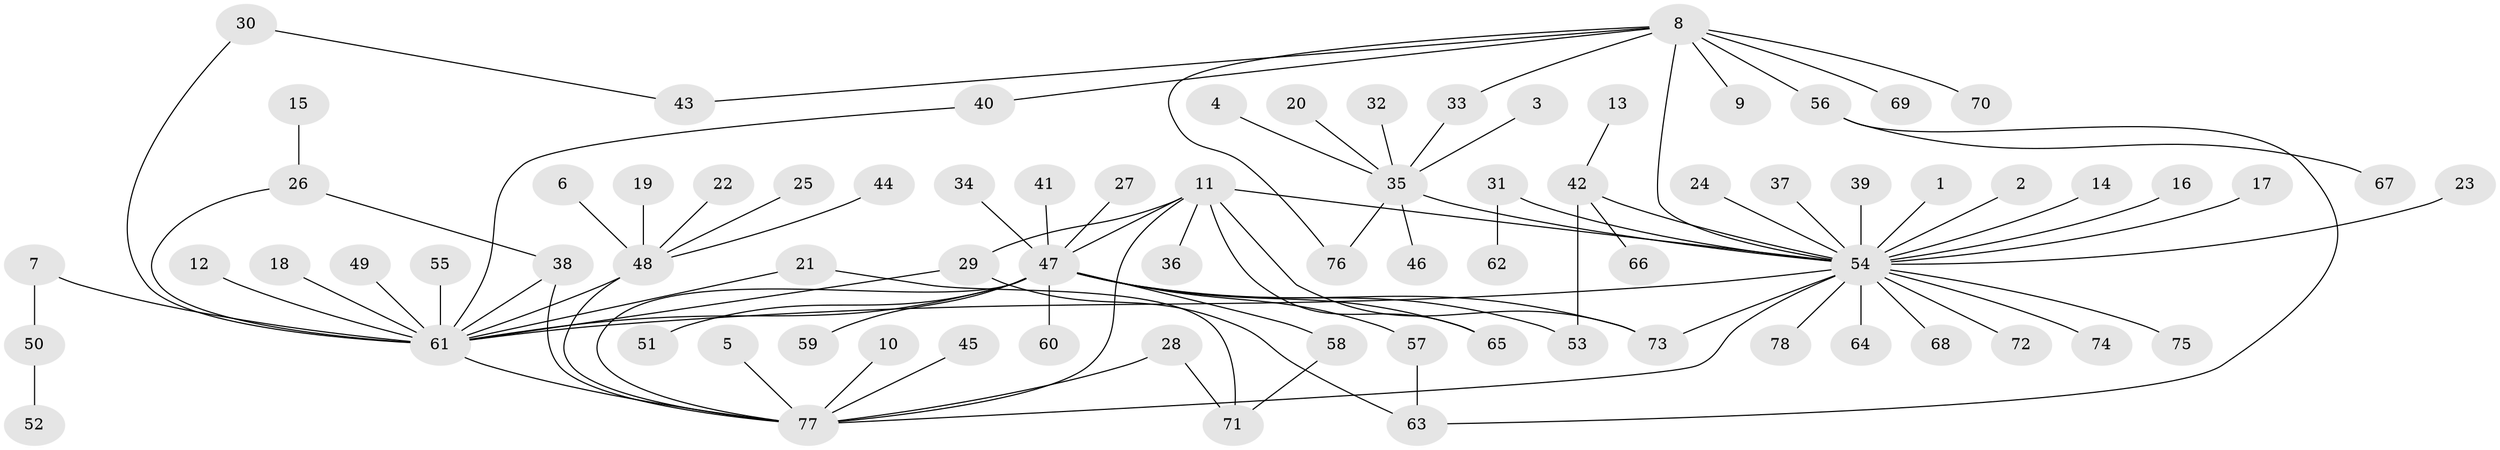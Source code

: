 // original degree distribution, {17: 0.009009009009009009, 27: 0.009009009009009009, 4: 0.04504504504504504, 1: 0.6036036036036037, 13: 0.009009009009009009, 11: 0.009009009009009009, 8: 0.009009009009009009, 9: 0.009009009009009009, 5: 0.018018018018018018, 3: 0.06306306306306306, 7: 0.009009009009009009, 2: 0.1981981981981982, 16: 0.009009009009009009}
// Generated by graph-tools (version 1.1) at 2025/36/03/04/25 23:36:57]
// undirected, 78 vertices, 97 edges
graph export_dot {
  node [color=gray90,style=filled];
  1;
  2;
  3;
  4;
  5;
  6;
  7;
  8;
  9;
  10;
  11;
  12;
  13;
  14;
  15;
  16;
  17;
  18;
  19;
  20;
  21;
  22;
  23;
  24;
  25;
  26;
  27;
  28;
  29;
  30;
  31;
  32;
  33;
  34;
  35;
  36;
  37;
  38;
  39;
  40;
  41;
  42;
  43;
  44;
  45;
  46;
  47;
  48;
  49;
  50;
  51;
  52;
  53;
  54;
  55;
  56;
  57;
  58;
  59;
  60;
  61;
  62;
  63;
  64;
  65;
  66;
  67;
  68;
  69;
  70;
  71;
  72;
  73;
  74;
  75;
  76;
  77;
  78;
  1 -- 54 [weight=1.0];
  2 -- 54 [weight=1.0];
  3 -- 35 [weight=1.0];
  4 -- 35 [weight=1.0];
  5 -- 77 [weight=1.0];
  6 -- 48 [weight=1.0];
  7 -- 50 [weight=1.0];
  7 -- 61 [weight=1.0];
  8 -- 9 [weight=1.0];
  8 -- 33 [weight=1.0];
  8 -- 40 [weight=1.0];
  8 -- 43 [weight=1.0];
  8 -- 54 [weight=1.0];
  8 -- 56 [weight=1.0];
  8 -- 69 [weight=1.0];
  8 -- 70 [weight=1.0];
  8 -- 76 [weight=1.0];
  10 -- 77 [weight=1.0];
  11 -- 29 [weight=1.0];
  11 -- 36 [weight=1.0];
  11 -- 47 [weight=1.0];
  11 -- 54 [weight=1.0];
  11 -- 65 [weight=1.0];
  11 -- 73 [weight=1.0];
  11 -- 77 [weight=1.0];
  12 -- 61 [weight=1.0];
  13 -- 42 [weight=1.0];
  14 -- 54 [weight=1.0];
  15 -- 26 [weight=1.0];
  16 -- 54 [weight=1.0];
  17 -- 54 [weight=1.0];
  18 -- 61 [weight=1.0];
  19 -- 48 [weight=1.0];
  20 -- 35 [weight=1.0];
  21 -- 61 [weight=1.0];
  21 -- 71 [weight=1.0];
  22 -- 48 [weight=1.0];
  23 -- 54 [weight=2.0];
  24 -- 54 [weight=1.0];
  25 -- 48 [weight=1.0];
  26 -- 38 [weight=1.0];
  26 -- 61 [weight=1.0];
  27 -- 47 [weight=1.0];
  28 -- 71 [weight=1.0];
  28 -- 77 [weight=1.0];
  29 -- 61 [weight=1.0];
  29 -- 63 [weight=1.0];
  30 -- 43 [weight=1.0];
  30 -- 61 [weight=1.0];
  31 -- 54 [weight=1.0];
  31 -- 62 [weight=1.0];
  32 -- 35 [weight=1.0];
  33 -- 35 [weight=1.0];
  34 -- 47 [weight=1.0];
  35 -- 46 [weight=1.0];
  35 -- 54 [weight=1.0];
  35 -- 76 [weight=1.0];
  37 -- 54 [weight=1.0];
  38 -- 61 [weight=1.0];
  38 -- 77 [weight=1.0];
  39 -- 54 [weight=1.0];
  40 -- 61 [weight=1.0];
  41 -- 47 [weight=1.0];
  42 -- 53 [weight=1.0];
  42 -- 54 [weight=1.0];
  42 -- 66 [weight=1.0];
  44 -- 48 [weight=1.0];
  45 -- 77 [weight=1.0];
  47 -- 51 [weight=1.0];
  47 -- 53 [weight=1.0];
  47 -- 57 [weight=1.0];
  47 -- 58 [weight=1.0];
  47 -- 59 [weight=1.0];
  47 -- 60 [weight=1.0];
  47 -- 61 [weight=1.0];
  47 -- 65 [weight=1.0];
  47 -- 73 [weight=2.0];
  47 -- 77 [weight=1.0];
  48 -- 61 [weight=1.0];
  48 -- 77 [weight=1.0];
  49 -- 61 [weight=1.0];
  50 -- 52 [weight=1.0];
  54 -- 61 [weight=1.0];
  54 -- 64 [weight=1.0];
  54 -- 68 [weight=1.0];
  54 -- 72 [weight=1.0];
  54 -- 73 [weight=1.0];
  54 -- 74 [weight=1.0];
  54 -- 75 [weight=1.0];
  54 -- 77 [weight=1.0];
  54 -- 78 [weight=1.0];
  55 -- 61 [weight=1.0];
  56 -- 63 [weight=1.0];
  56 -- 67 [weight=1.0];
  57 -- 63 [weight=1.0];
  58 -- 71 [weight=1.0];
  61 -- 77 [weight=1.0];
}
